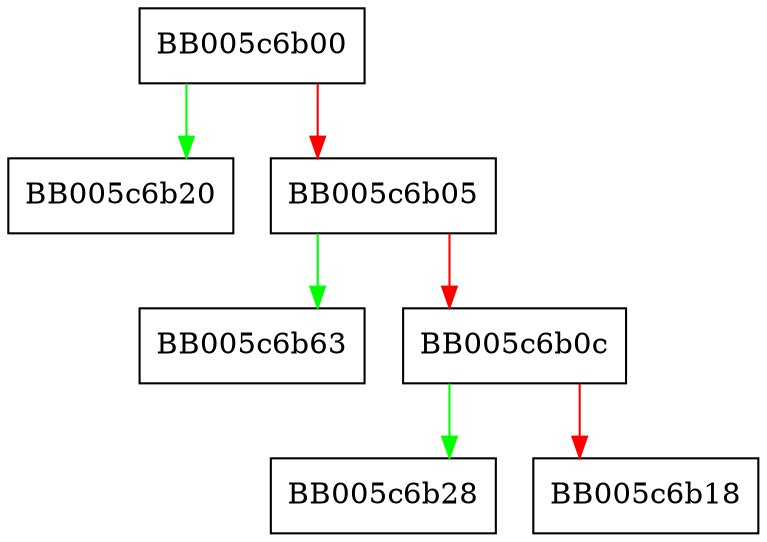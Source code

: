 digraph evp_do_md_getparams {
  node [shape="box"];
  graph [splines=ortho];
  BB005c6b00 -> BB005c6b20 [color="green"];
  BB005c6b00 -> BB005c6b05 [color="red"];
  BB005c6b05 -> BB005c6b63 [color="green"];
  BB005c6b05 -> BB005c6b0c [color="red"];
  BB005c6b0c -> BB005c6b28 [color="green"];
  BB005c6b0c -> BB005c6b18 [color="red"];
}